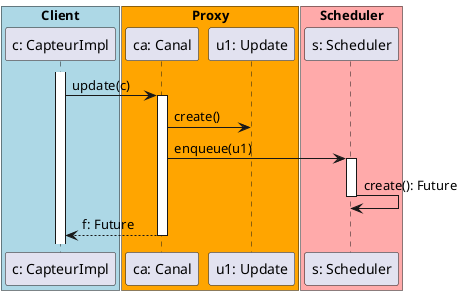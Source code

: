 @startuml
'https://plantuml.com/sequence-diagram

box "Client" #LightBlue
participant "c: CapteurImpl"
end box

box "Proxy" #Orange
participant "ca: Canal"
participant "u1: Update"
end box

box "Scheduler" #FFAAAA
participant "s: Scheduler"
end box

activate "c: CapteurImpl"
"c: CapteurImpl" -> "ca: Canal" : update(c)

activate "ca: Canal"
"ca: Canal" -> "u1: Update" : create()
"ca: Canal" -> "s: Scheduler" : enqueue(u1)

activate "s: Scheduler"
"s: Scheduler" -> "s: Scheduler" : create(): Future
deactivate "s: Scheduler"

"ca: Canal" --> "c: CapteurImpl": f: Future
deactivate "ca: Canal"

@enduml